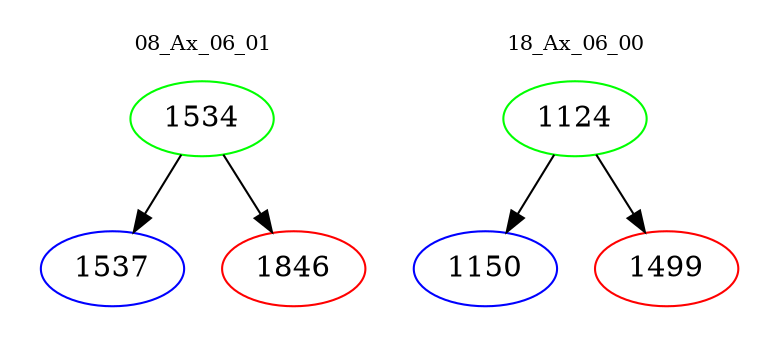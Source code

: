digraph{
subgraph cluster_0 {
color = white
label = "08_Ax_06_01";
fontsize=10;
T0_1534 [label="1534", color="green"]
T0_1534 -> T0_1537 [color="black"]
T0_1537 [label="1537", color="blue"]
T0_1534 -> T0_1846 [color="black"]
T0_1846 [label="1846", color="red"]
}
subgraph cluster_1 {
color = white
label = "18_Ax_06_00";
fontsize=10;
T1_1124 [label="1124", color="green"]
T1_1124 -> T1_1150 [color="black"]
T1_1150 [label="1150", color="blue"]
T1_1124 -> T1_1499 [color="black"]
T1_1499 [label="1499", color="red"]
}
}
